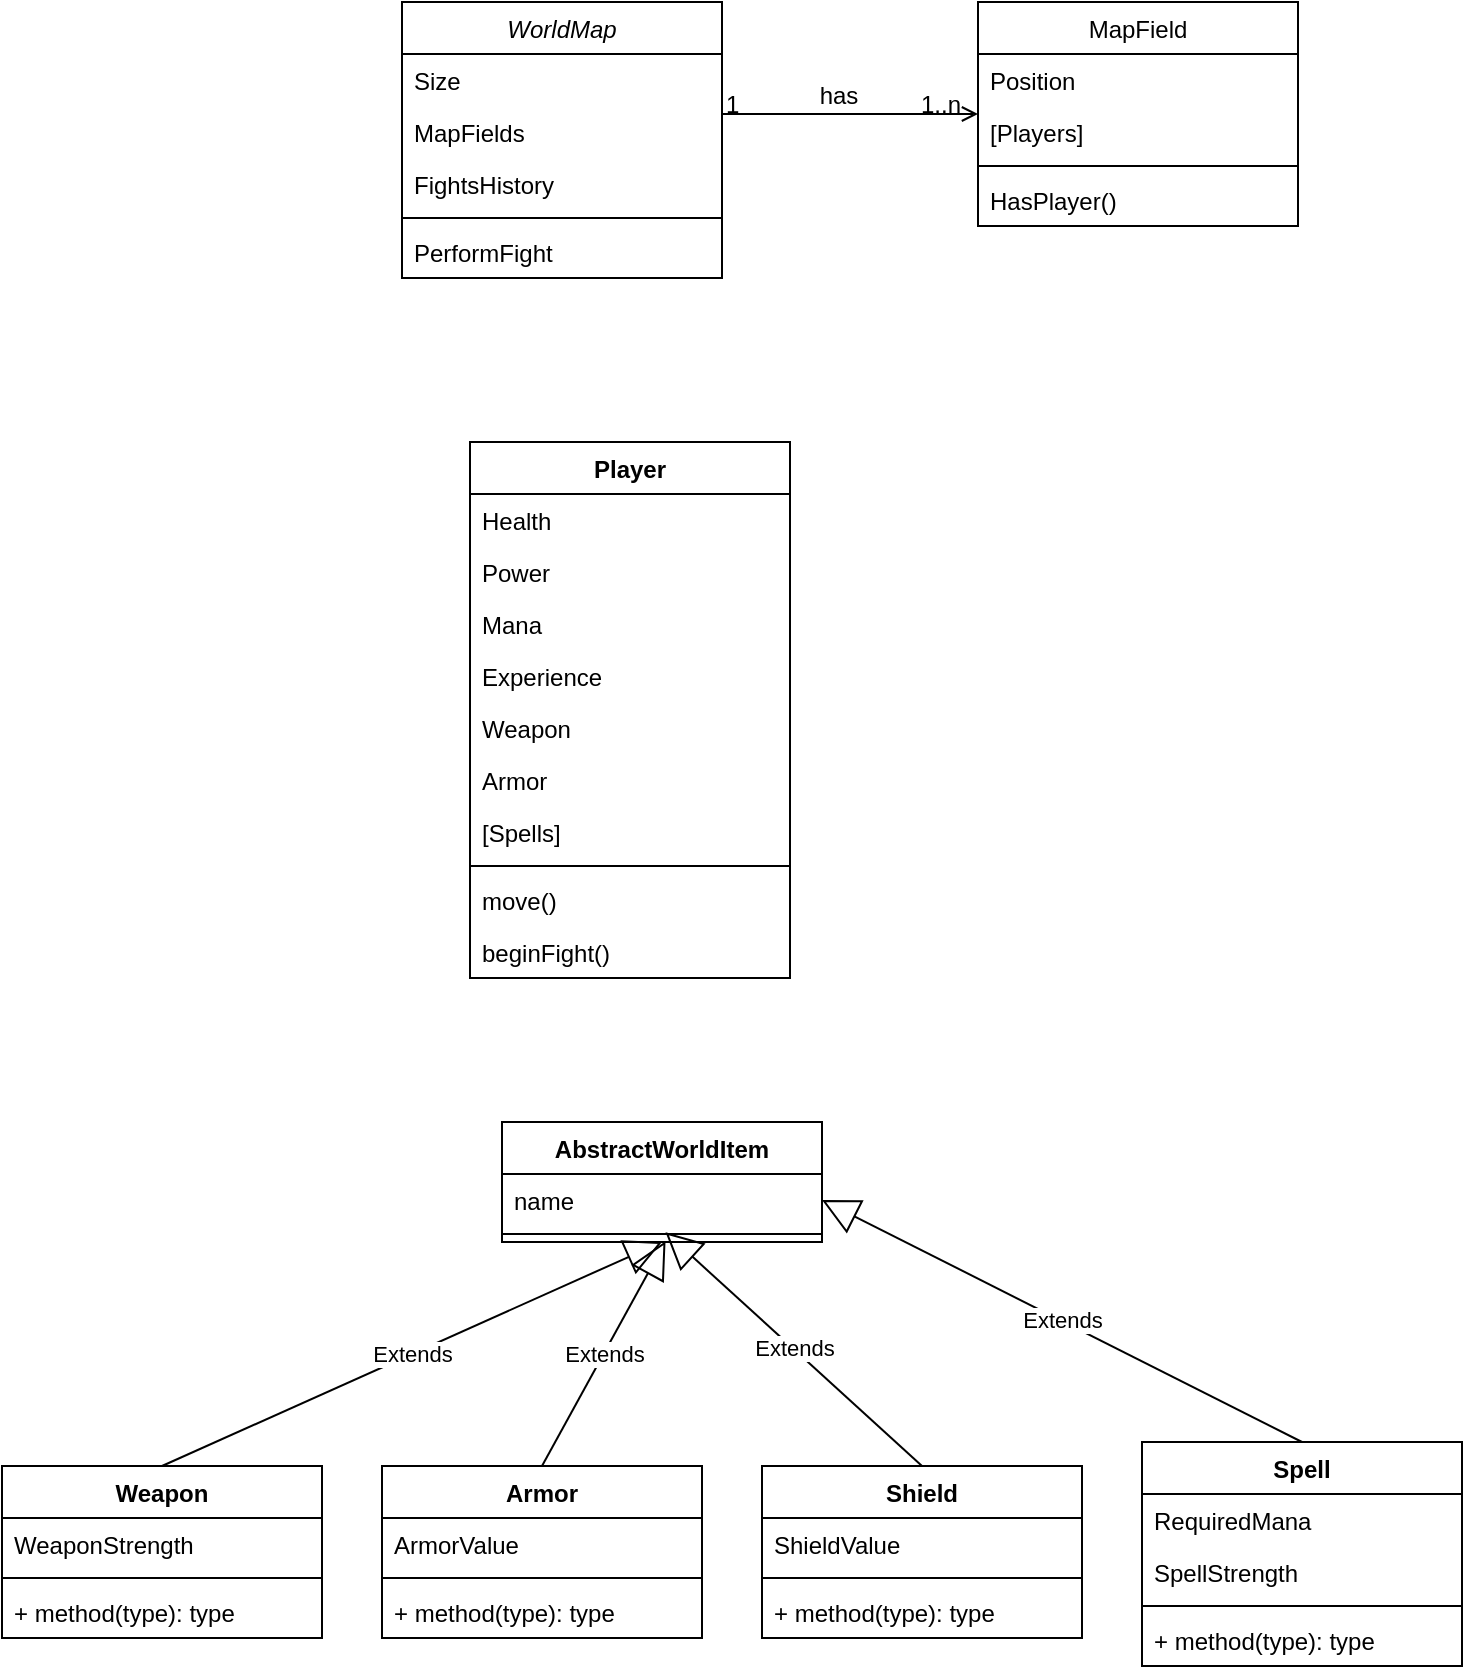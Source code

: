 <mxfile version="20.8.23" type="github">
  <diagram id="C5RBs43oDa-KdzZeNtuy" name="Page-1">
    <mxGraphModel dx="1499" dy="701" grid="1" gridSize="10" guides="1" tooltips="1" connect="1" arrows="1" fold="1" page="1" pageScale="1" pageWidth="827" pageHeight="1169" math="0" shadow="0">
      <root>
        <mxCell id="WIyWlLk6GJQsqaUBKTNV-0" />
        <mxCell id="WIyWlLk6GJQsqaUBKTNV-1" parent="WIyWlLk6GJQsqaUBKTNV-0" />
        <mxCell id="zkfFHV4jXpPFQw0GAbJ--0" value="WorldMap" style="swimlane;fontStyle=2;align=center;verticalAlign=top;childLayout=stackLayout;horizontal=1;startSize=26;horizontalStack=0;resizeParent=1;resizeLast=0;collapsible=1;marginBottom=0;rounded=0;shadow=0;strokeWidth=1;" parent="WIyWlLk6GJQsqaUBKTNV-1" vertex="1">
          <mxGeometry x="220" y="120" width="160" height="138" as="geometry">
            <mxRectangle x="230" y="140" width="160" height="26" as="alternateBounds" />
          </mxGeometry>
        </mxCell>
        <mxCell id="zkfFHV4jXpPFQw0GAbJ--1" value="Size" style="text;align=left;verticalAlign=top;spacingLeft=4;spacingRight=4;overflow=hidden;rotatable=0;points=[[0,0.5],[1,0.5]];portConstraint=eastwest;" parent="zkfFHV4jXpPFQw0GAbJ--0" vertex="1">
          <mxGeometry y="26" width="160" height="26" as="geometry" />
        </mxCell>
        <mxCell id="zkfFHV4jXpPFQw0GAbJ--2" value="MapFields" style="text;align=left;verticalAlign=top;spacingLeft=4;spacingRight=4;overflow=hidden;rotatable=0;points=[[0,0.5],[1,0.5]];portConstraint=eastwest;rounded=0;shadow=0;html=0;" parent="zkfFHV4jXpPFQw0GAbJ--0" vertex="1">
          <mxGeometry y="52" width="160" height="26" as="geometry" />
        </mxCell>
        <mxCell id="zkfFHV4jXpPFQw0GAbJ--3" value="FightsHistory" style="text;align=left;verticalAlign=top;spacingLeft=4;spacingRight=4;overflow=hidden;rotatable=0;points=[[0,0.5],[1,0.5]];portConstraint=eastwest;rounded=0;shadow=0;html=0;" parent="zkfFHV4jXpPFQw0GAbJ--0" vertex="1">
          <mxGeometry y="78" width="160" height="26" as="geometry" />
        </mxCell>
        <mxCell id="zkfFHV4jXpPFQw0GAbJ--4" value="" style="line;html=1;strokeWidth=1;align=left;verticalAlign=middle;spacingTop=-1;spacingLeft=3;spacingRight=3;rotatable=0;labelPosition=right;points=[];portConstraint=eastwest;" parent="zkfFHV4jXpPFQw0GAbJ--0" vertex="1">
          <mxGeometry y="104" width="160" height="8" as="geometry" />
        </mxCell>
        <mxCell id="zkfFHV4jXpPFQw0GAbJ--5" value="PerformFight" style="text;align=left;verticalAlign=top;spacingLeft=4;spacingRight=4;overflow=hidden;rotatable=0;points=[[0,0.5],[1,0.5]];portConstraint=eastwest;" parent="zkfFHV4jXpPFQw0GAbJ--0" vertex="1">
          <mxGeometry y="112" width="160" height="26" as="geometry" />
        </mxCell>
        <mxCell id="zkfFHV4jXpPFQw0GAbJ--17" value="MapField" style="swimlane;fontStyle=0;align=center;verticalAlign=top;childLayout=stackLayout;horizontal=1;startSize=26;horizontalStack=0;resizeParent=1;resizeLast=0;collapsible=1;marginBottom=0;rounded=0;shadow=0;strokeWidth=1;" parent="WIyWlLk6GJQsqaUBKTNV-1" vertex="1">
          <mxGeometry x="508" y="120" width="160" height="112" as="geometry">
            <mxRectangle x="550" y="140" width="160" height="26" as="alternateBounds" />
          </mxGeometry>
        </mxCell>
        <mxCell id="zkfFHV4jXpPFQw0GAbJ--18" value="Position" style="text;align=left;verticalAlign=top;spacingLeft=4;spacingRight=4;overflow=hidden;rotatable=0;points=[[0,0.5],[1,0.5]];portConstraint=eastwest;" parent="zkfFHV4jXpPFQw0GAbJ--17" vertex="1">
          <mxGeometry y="26" width="160" height="26" as="geometry" />
        </mxCell>
        <mxCell id="UZH4tD60VNhGgMHDHABi-8" value="[Players]" style="text;align=left;verticalAlign=top;spacingLeft=4;spacingRight=4;overflow=hidden;rotatable=0;points=[[0,0.5],[1,0.5]];portConstraint=eastwest;" parent="zkfFHV4jXpPFQw0GAbJ--17" vertex="1">
          <mxGeometry y="52" width="160" height="26" as="geometry" />
        </mxCell>
        <mxCell id="zkfFHV4jXpPFQw0GAbJ--23" value="" style="line;html=1;strokeWidth=1;align=left;verticalAlign=middle;spacingTop=-1;spacingLeft=3;spacingRight=3;rotatable=0;labelPosition=right;points=[];portConstraint=eastwest;" parent="zkfFHV4jXpPFQw0GAbJ--17" vertex="1">
          <mxGeometry y="78" width="160" height="8" as="geometry" />
        </mxCell>
        <mxCell id="zkfFHV4jXpPFQw0GAbJ--24" value="HasPlayer()" style="text;align=left;verticalAlign=top;spacingLeft=4;spacingRight=4;overflow=hidden;rotatable=0;points=[[0,0.5],[1,0.5]];portConstraint=eastwest;" parent="zkfFHV4jXpPFQw0GAbJ--17" vertex="1">
          <mxGeometry y="86" width="160" height="26" as="geometry" />
        </mxCell>
        <mxCell id="zkfFHV4jXpPFQw0GAbJ--26" value="" style="endArrow=open;shadow=0;strokeWidth=1;rounded=0;endFill=1;edgeStyle=elbowEdgeStyle;elbow=vertical;" parent="WIyWlLk6GJQsqaUBKTNV-1" source="zkfFHV4jXpPFQw0GAbJ--0" target="zkfFHV4jXpPFQw0GAbJ--17" edge="1">
          <mxGeometry x="0.5" y="41" relative="1" as="geometry">
            <mxPoint x="380" y="192" as="sourcePoint" />
            <mxPoint x="540" y="192" as="targetPoint" />
            <mxPoint x="-40" y="32" as="offset" />
          </mxGeometry>
        </mxCell>
        <mxCell id="zkfFHV4jXpPFQw0GAbJ--27" value="1" style="resizable=0;align=left;verticalAlign=bottom;labelBackgroundColor=none;fontSize=12;" parent="zkfFHV4jXpPFQw0GAbJ--26" connectable="0" vertex="1">
          <mxGeometry x="-1" relative="1" as="geometry">
            <mxPoint y="4" as="offset" />
          </mxGeometry>
        </mxCell>
        <mxCell id="zkfFHV4jXpPFQw0GAbJ--28" value="1..n" style="resizable=0;align=right;verticalAlign=bottom;labelBackgroundColor=none;fontSize=12;" parent="zkfFHV4jXpPFQw0GAbJ--26" connectable="0" vertex="1">
          <mxGeometry x="1" relative="1" as="geometry">
            <mxPoint x="-7" y="4" as="offset" />
          </mxGeometry>
        </mxCell>
        <mxCell id="zkfFHV4jXpPFQw0GAbJ--29" value="has" style="text;html=1;resizable=0;points=[];;align=center;verticalAlign=middle;labelBackgroundColor=none;rounded=0;shadow=0;strokeWidth=1;fontSize=12;" parent="zkfFHV4jXpPFQw0GAbJ--26" vertex="1" connectable="0">
          <mxGeometry x="0.5" y="49" relative="1" as="geometry">
            <mxPoint x="-38" y="40" as="offset" />
          </mxGeometry>
        </mxCell>
        <mxCell id="UZH4tD60VNhGgMHDHABi-0" value="Player" style="swimlane;fontStyle=1;align=center;verticalAlign=top;childLayout=stackLayout;horizontal=1;startSize=26;horizontalStack=0;resizeParent=1;resizeParentMax=0;resizeLast=0;collapsible=1;marginBottom=0;" parent="WIyWlLk6GJQsqaUBKTNV-1" vertex="1">
          <mxGeometry x="254" y="340" width="160" height="268" as="geometry" />
        </mxCell>
        <mxCell id="UZH4tD60VNhGgMHDHABi-1" value="Health&#xa;" style="text;strokeColor=none;fillColor=none;align=left;verticalAlign=top;spacingLeft=4;spacingRight=4;overflow=hidden;rotatable=0;points=[[0,0.5],[1,0.5]];portConstraint=eastwest;" parent="UZH4tD60VNhGgMHDHABi-0" vertex="1">
          <mxGeometry y="26" width="160" height="26" as="geometry" />
        </mxCell>
        <mxCell id="UZH4tD60VNhGgMHDHABi-4" value="Power" style="text;strokeColor=none;fillColor=none;align=left;verticalAlign=top;spacingLeft=4;spacingRight=4;overflow=hidden;rotatable=0;points=[[0,0.5],[1,0.5]];portConstraint=eastwest;" parent="UZH4tD60VNhGgMHDHABi-0" vertex="1">
          <mxGeometry y="52" width="160" height="26" as="geometry" />
        </mxCell>
        <mxCell id="UZH4tD60VNhGgMHDHABi-5" value="Mana" style="text;strokeColor=none;fillColor=none;align=left;verticalAlign=top;spacingLeft=4;spacingRight=4;overflow=hidden;rotatable=0;points=[[0,0.5],[1,0.5]];portConstraint=eastwest;" parent="UZH4tD60VNhGgMHDHABi-0" vertex="1">
          <mxGeometry y="78" width="160" height="26" as="geometry" />
        </mxCell>
        <mxCell id="UZH4tD60VNhGgMHDHABi-6" value="Experience" style="text;strokeColor=none;fillColor=none;align=left;verticalAlign=top;spacingLeft=4;spacingRight=4;overflow=hidden;rotatable=0;points=[[0,0.5],[1,0.5]];portConstraint=eastwest;" parent="UZH4tD60VNhGgMHDHABi-0" vertex="1">
          <mxGeometry y="104" width="160" height="26" as="geometry" />
        </mxCell>
        <mxCell id="UZH4tD60VNhGgMHDHABi-7" value="Weapon" style="text;strokeColor=none;fillColor=none;align=left;verticalAlign=top;spacingLeft=4;spacingRight=4;overflow=hidden;rotatable=0;points=[[0,0.5],[1,0.5]];portConstraint=eastwest;" parent="UZH4tD60VNhGgMHDHABi-0" vertex="1">
          <mxGeometry y="130" width="160" height="26" as="geometry" />
        </mxCell>
        <mxCell id="UZH4tD60VNhGgMHDHABi-9" value="Armor" style="text;strokeColor=none;fillColor=none;align=left;verticalAlign=top;spacingLeft=4;spacingRight=4;overflow=hidden;rotatable=0;points=[[0,0.5],[1,0.5]];portConstraint=eastwest;" parent="UZH4tD60VNhGgMHDHABi-0" vertex="1">
          <mxGeometry y="156" width="160" height="26" as="geometry" />
        </mxCell>
        <mxCell id="UZH4tD60VNhGgMHDHABi-10" value="[Spells]" style="text;strokeColor=none;fillColor=none;align=left;verticalAlign=top;spacingLeft=4;spacingRight=4;overflow=hidden;rotatable=0;points=[[0,0.5],[1,0.5]];portConstraint=eastwest;" parent="UZH4tD60VNhGgMHDHABi-0" vertex="1">
          <mxGeometry y="182" width="160" height="26" as="geometry" />
        </mxCell>
        <mxCell id="UZH4tD60VNhGgMHDHABi-2" value="" style="line;strokeWidth=1;fillColor=none;align=left;verticalAlign=middle;spacingTop=-1;spacingLeft=3;spacingRight=3;rotatable=0;labelPosition=right;points=[];portConstraint=eastwest;strokeColor=inherit;" parent="UZH4tD60VNhGgMHDHABi-0" vertex="1">
          <mxGeometry y="208" width="160" height="8" as="geometry" />
        </mxCell>
        <mxCell id="UZH4tD60VNhGgMHDHABi-3" value="move()" style="text;strokeColor=none;fillColor=none;align=left;verticalAlign=top;spacingLeft=4;spacingRight=4;overflow=hidden;rotatable=0;points=[[0,0.5],[1,0.5]];portConstraint=eastwest;" parent="UZH4tD60VNhGgMHDHABi-0" vertex="1">
          <mxGeometry y="216" width="160" height="26" as="geometry" />
        </mxCell>
        <mxCell id="UZH4tD60VNhGgMHDHABi-11" value="beginFight()" style="text;strokeColor=none;fillColor=none;align=left;verticalAlign=top;spacingLeft=4;spacingRight=4;overflow=hidden;rotatable=0;points=[[0,0.5],[1,0.5]];portConstraint=eastwest;" parent="UZH4tD60VNhGgMHDHABi-0" vertex="1">
          <mxGeometry y="242" width="160" height="26" as="geometry" />
        </mxCell>
        <mxCell id="UZH4tD60VNhGgMHDHABi-12" value="AbstractWorldItem" style="swimlane;fontStyle=1;align=center;verticalAlign=top;childLayout=stackLayout;horizontal=1;startSize=26;horizontalStack=0;resizeParent=1;resizeParentMax=0;resizeLast=0;collapsible=1;marginBottom=0;" parent="WIyWlLk6GJQsqaUBKTNV-1" vertex="1">
          <mxGeometry x="270" y="680" width="160" height="60" as="geometry" />
        </mxCell>
        <mxCell id="UZH4tD60VNhGgMHDHABi-13" value="name" style="text;strokeColor=none;fillColor=none;align=left;verticalAlign=top;spacingLeft=4;spacingRight=4;overflow=hidden;rotatable=0;points=[[0,0.5],[1,0.5]];portConstraint=eastwest;" parent="UZH4tD60VNhGgMHDHABi-12" vertex="1">
          <mxGeometry y="26" width="160" height="26" as="geometry" />
        </mxCell>
        <mxCell id="UZH4tD60VNhGgMHDHABi-14" value="" style="line;strokeWidth=1;fillColor=none;align=left;verticalAlign=middle;spacingTop=-1;spacingLeft=3;spacingRight=3;rotatable=0;labelPosition=right;points=[];portConstraint=eastwest;strokeColor=inherit;" parent="UZH4tD60VNhGgMHDHABi-12" vertex="1">
          <mxGeometry y="52" width="160" height="8" as="geometry" />
        </mxCell>
        <mxCell id="UZH4tD60VNhGgMHDHABi-17" value="Extends" style="endArrow=block;endSize=16;endFill=0;html=1;rounded=0;exitX=0.5;exitY=0;exitDx=0;exitDy=0;entryX=0.5;entryY=1;entryDx=0;entryDy=0;" parent="WIyWlLk6GJQsqaUBKTNV-1" source="UZH4tD60VNhGgMHDHABi-18" target="UZH4tD60VNhGgMHDHABi-12" edge="1">
          <mxGeometry width="160" relative="1" as="geometry">
            <mxPoint x="180" y="830" as="sourcePoint" />
            <mxPoint x="340" y="830" as="targetPoint" />
            <Array as="points" />
          </mxGeometry>
        </mxCell>
        <mxCell id="UZH4tD60VNhGgMHDHABi-18" value="Weapon" style="swimlane;fontStyle=1;align=center;verticalAlign=top;childLayout=stackLayout;horizontal=1;startSize=26;horizontalStack=0;resizeParent=1;resizeParentMax=0;resizeLast=0;collapsible=1;marginBottom=0;" parent="WIyWlLk6GJQsqaUBKTNV-1" vertex="1">
          <mxGeometry x="20" y="852" width="160" height="86" as="geometry" />
        </mxCell>
        <mxCell id="UZH4tD60VNhGgMHDHABi-19" value="WeaponStrength" style="text;strokeColor=none;fillColor=none;align=left;verticalAlign=top;spacingLeft=4;spacingRight=4;overflow=hidden;rotatable=0;points=[[0,0.5],[1,0.5]];portConstraint=eastwest;" parent="UZH4tD60VNhGgMHDHABi-18" vertex="1">
          <mxGeometry y="26" width="160" height="26" as="geometry" />
        </mxCell>
        <mxCell id="UZH4tD60VNhGgMHDHABi-20" value="" style="line;strokeWidth=1;fillColor=none;align=left;verticalAlign=middle;spacingTop=-1;spacingLeft=3;spacingRight=3;rotatable=0;labelPosition=right;points=[];portConstraint=eastwest;strokeColor=inherit;" parent="UZH4tD60VNhGgMHDHABi-18" vertex="1">
          <mxGeometry y="52" width="160" height="8" as="geometry" />
        </mxCell>
        <mxCell id="UZH4tD60VNhGgMHDHABi-21" value="+ method(type): type" style="text;strokeColor=none;fillColor=none;align=left;verticalAlign=top;spacingLeft=4;spacingRight=4;overflow=hidden;rotatable=0;points=[[0,0.5],[1,0.5]];portConstraint=eastwest;" parent="UZH4tD60VNhGgMHDHABi-18" vertex="1">
          <mxGeometry y="60" width="160" height="26" as="geometry" />
        </mxCell>
        <mxCell id="UZH4tD60VNhGgMHDHABi-22" value="Armor" style="swimlane;fontStyle=1;align=center;verticalAlign=top;childLayout=stackLayout;horizontal=1;startSize=26;horizontalStack=0;resizeParent=1;resizeParentMax=0;resizeLast=0;collapsible=1;marginBottom=0;" parent="WIyWlLk6GJQsqaUBKTNV-1" vertex="1">
          <mxGeometry x="210" y="852" width="160" height="86" as="geometry" />
        </mxCell>
        <mxCell id="UZH4tD60VNhGgMHDHABi-23" value="ArmorValue" style="text;strokeColor=none;fillColor=none;align=left;verticalAlign=top;spacingLeft=4;spacingRight=4;overflow=hidden;rotatable=0;points=[[0,0.5],[1,0.5]];portConstraint=eastwest;" parent="UZH4tD60VNhGgMHDHABi-22" vertex="1">
          <mxGeometry y="26" width="160" height="26" as="geometry" />
        </mxCell>
        <mxCell id="UZH4tD60VNhGgMHDHABi-24" value="" style="line;strokeWidth=1;fillColor=none;align=left;verticalAlign=middle;spacingTop=-1;spacingLeft=3;spacingRight=3;rotatable=0;labelPosition=right;points=[];portConstraint=eastwest;strokeColor=inherit;" parent="UZH4tD60VNhGgMHDHABi-22" vertex="1">
          <mxGeometry y="52" width="160" height="8" as="geometry" />
        </mxCell>
        <mxCell id="UZH4tD60VNhGgMHDHABi-25" value="+ method(type): type" style="text;strokeColor=none;fillColor=none;align=left;verticalAlign=top;spacingLeft=4;spacingRight=4;overflow=hidden;rotatable=0;points=[[0,0.5],[1,0.5]];portConstraint=eastwest;" parent="UZH4tD60VNhGgMHDHABi-22" vertex="1">
          <mxGeometry y="60" width="160" height="26" as="geometry" />
        </mxCell>
        <mxCell id="UZH4tD60VNhGgMHDHABi-26" value="Shield" style="swimlane;fontStyle=1;align=center;verticalAlign=top;childLayout=stackLayout;horizontal=1;startSize=26;horizontalStack=0;resizeParent=1;resizeParentMax=0;resizeLast=0;collapsible=1;marginBottom=0;" parent="WIyWlLk6GJQsqaUBKTNV-1" vertex="1">
          <mxGeometry x="400" y="852" width="160" height="86" as="geometry" />
        </mxCell>
        <mxCell id="UZH4tD60VNhGgMHDHABi-27" value="ShieldValue" style="text;strokeColor=none;fillColor=none;align=left;verticalAlign=top;spacingLeft=4;spacingRight=4;overflow=hidden;rotatable=0;points=[[0,0.5],[1,0.5]];portConstraint=eastwest;" parent="UZH4tD60VNhGgMHDHABi-26" vertex="1">
          <mxGeometry y="26" width="160" height="26" as="geometry" />
        </mxCell>
        <mxCell id="UZH4tD60VNhGgMHDHABi-28" value="" style="line;strokeWidth=1;fillColor=none;align=left;verticalAlign=middle;spacingTop=-1;spacingLeft=3;spacingRight=3;rotatable=0;labelPosition=right;points=[];portConstraint=eastwest;strokeColor=inherit;" parent="UZH4tD60VNhGgMHDHABi-26" vertex="1">
          <mxGeometry y="52" width="160" height="8" as="geometry" />
        </mxCell>
        <mxCell id="UZH4tD60VNhGgMHDHABi-29" value="+ method(type): type" style="text;strokeColor=none;fillColor=none;align=left;verticalAlign=top;spacingLeft=4;spacingRight=4;overflow=hidden;rotatable=0;points=[[0,0.5],[1,0.5]];portConstraint=eastwest;" parent="UZH4tD60VNhGgMHDHABi-26" vertex="1">
          <mxGeometry y="60" width="160" height="26" as="geometry" />
        </mxCell>
        <mxCell id="UZH4tD60VNhGgMHDHABi-30" value="Extends" style="endArrow=block;endSize=16;endFill=0;html=1;rounded=0;exitX=0.5;exitY=0;exitDx=0;exitDy=0;entryX=0.511;entryY=0.955;entryDx=0;entryDy=0;entryPerimeter=0;" parent="WIyWlLk6GJQsqaUBKTNV-1" source="UZH4tD60VNhGgMHDHABi-22" target="UZH4tD60VNhGgMHDHABi-14" edge="1">
          <mxGeometry width="160" relative="1" as="geometry">
            <mxPoint x="470" y="800" as="sourcePoint" />
            <mxPoint x="630" y="800" as="targetPoint" />
          </mxGeometry>
        </mxCell>
        <mxCell id="UZH4tD60VNhGgMHDHABi-31" value="Extends" style="endArrow=block;endSize=16;endFill=0;html=1;rounded=0;exitX=0.5;exitY=0;exitDx=0;exitDy=0;entryX=0.511;entryY=1.119;entryDx=0;entryDy=0;entryPerimeter=0;" parent="WIyWlLk6GJQsqaUBKTNV-1" source="UZH4tD60VNhGgMHDHABi-26" target="UZH4tD60VNhGgMHDHABi-13" edge="1">
          <mxGeometry width="160" relative="1" as="geometry">
            <mxPoint x="580" y="780" as="sourcePoint" />
            <mxPoint x="740" y="780" as="targetPoint" />
          </mxGeometry>
        </mxCell>
        <mxCell id="MxeAJGzFotMAwBqtANPu-0" value="Spell" style="swimlane;fontStyle=1;align=center;verticalAlign=top;childLayout=stackLayout;horizontal=1;startSize=26;horizontalStack=0;resizeParent=1;resizeParentMax=0;resizeLast=0;collapsible=1;marginBottom=0;" vertex="1" parent="WIyWlLk6GJQsqaUBKTNV-1">
          <mxGeometry x="590" y="840" width="160" height="112" as="geometry" />
        </mxCell>
        <mxCell id="MxeAJGzFotMAwBqtANPu-1" value="RequiredMana" style="text;strokeColor=none;fillColor=none;align=left;verticalAlign=top;spacingLeft=4;spacingRight=4;overflow=hidden;rotatable=0;points=[[0,0.5],[1,0.5]];portConstraint=eastwest;" vertex="1" parent="MxeAJGzFotMAwBqtANPu-0">
          <mxGeometry y="26" width="160" height="26" as="geometry" />
        </mxCell>
        <mxCell id="MxeAJGzFotMAwBqtANPu-4" value="SpellStrength" style="text;strokeColor=none;fillColor=none;align=left;verticalAlign=top;spacingLeft=4;spacingRight=4;overflow=hidden;rotatable=0;points=[[0,0.5],[1,0.5]];portConstraint=eastwest;" vertex="1" parent="MxeAJGzFotMAwBqtANPu-0">
          <mxGeometry y="52" width="160" height="26" as="geometry" />
        </mxCell>
        <mxCell id="MxeAJGzFotMAwBqtANPu-2" value="" style="line;strokeWidth=1;fillColor=none;align=left;verticalAlign=middle;spacingTop=-1;spacingLeft=3;spacingRight=3;rotatable=0;labelPosition=right;points=[];portConstraint=eastwest;strokeColor=inherit;" vertex="1" parent="MxeAJGzFotMAwBqtANPu-0">
          <mxGeometry y="78" width="160" height="8" as="geometry" />
        </mxCell>
        <mxCell id="MxeAJGzFotMAwBqtANPu-3" value="+ method(type): type" style="text;strokeColor=none;fillColor=none;align=left;verticalAlign=top;spacingLeft=4;spacingRight=4;overflow=hidden;rotatable=0;points=[[0,0.5],[1,0.5]];portConstraint=eastwest;" vertex="1" parent="MxeAJGzFotMAwBqtANPu-0">
          <mxGeometry y="86" width="160" height="26" as="geometry" />
        </mxCell>
        <mxCell id="MxeAJGzFotMAwBqtANPu-5" value="Extends" style="endArrow=block;endSize=16;endFill=0;html=1;rounded=0;exitX=0.5;exitY=0;exitDx=0;exitDy=0;entryX=1;entryY=0.5;entryDx=0;entryDy=0;" edge="1" parent="WIyWlLk6GJQsqaUBKTNV-1" source="MxeAJGzFotMAwBqtANPu-0" target="UZH4tD60VNhGgMHDHABi-13">
          <mxGeometry width="160" relative="1" as="geometry">
            <mxPoint x="706" y="680" as="sourcePoint" />
            <mxPoint x="470" y="555" as="targetPoint" />
          </mxGeometry>
        </mxCell>
      </root>
    </mxGraphModel>
  </diagram>
</mxfile>
